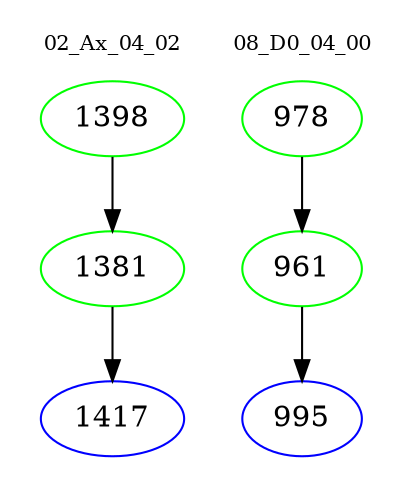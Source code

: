 digraph{
subgraph cluster_0 {
color = white
label = "02_Ax_04_02";
fontsize=10;
T0_1398 [label="1398", color="green"]
T0_1398 -> T0_1381 [color="black"]
T0_1381 [label="1381", color="green"]
T0_1381 -> T0_1417 [color="black"]
T0_1417 [label="1417", color="blue"]
}
subgraph cluster_1 {
color = white
label = "08_D0_04_00";
fontsize=10;
T1_978 [label="978", color="green"]
T1_978 -> T1_961 [color="black"]
T1_961 [label="961", color="green"]
T1_961 -> T1_995 [color="black"]
T1_995 [label="995", color="blue"]
}
}
